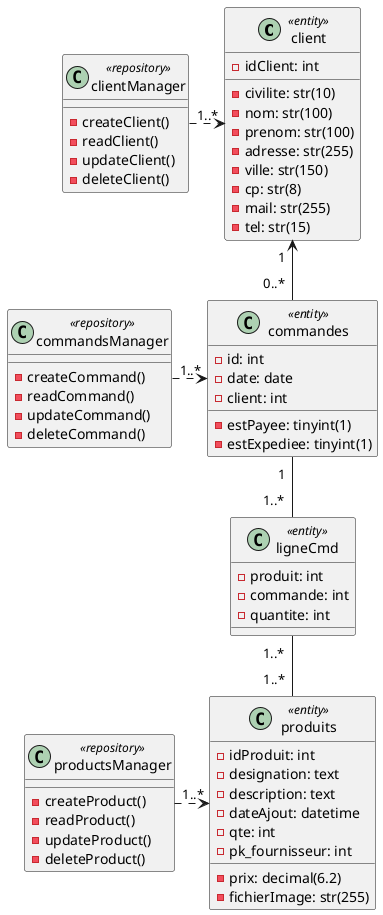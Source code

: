 @startuml
class client <<entity>> {
    - idClient: int
    - civilite: str(10)
    - nom: str(100)
    - prenom: str(100)
    - adresse: str(255)
    - ville: str(150)
    - cp: str(8)
    - mail: str(255)
    - tel: str(15)
}

class clientManager <<repository>> {
    - createClient()
    - readClient()
    - updateClient()
    - deleteClient()
}

class commandes <<entity>> {
    - id: int
    - date: date
    - estPayee: tinyint(1)
    - estExpediee: tinyint(1)
    - client: int
}

class commandsManager <<repository>> {
    - createCommand()
    - readCommand()
    - updateCommand()
    - deleteCommand()
}

class ligneCmd <<entity>> {
    - produit: int
    - commande: int
    - quantite: int
}

class produits <<entity>> {
    - idProduit: int
    - designation: text
    - description: text
    - dateAjout: datetime
    - qte: int
    - prix: decimal(6.2)
    - fichierImage: str(255)
    - pk_fournisseur: int
}

class productsManager <<repository>> {
    - createProduct()
    - readProduct()
    - updateProduct()
    - deleteProduct()
}

client "1  " <-- "0..*  " commandes
commandes "1  " -- "1..*  " ligneCmd
ligneCmd "1..*  " -- "1..*  " produits

clientManager "1..*" .> client
commandsManager "1..*" .> commandes
productsManager "1..*" .> produits

@enduml